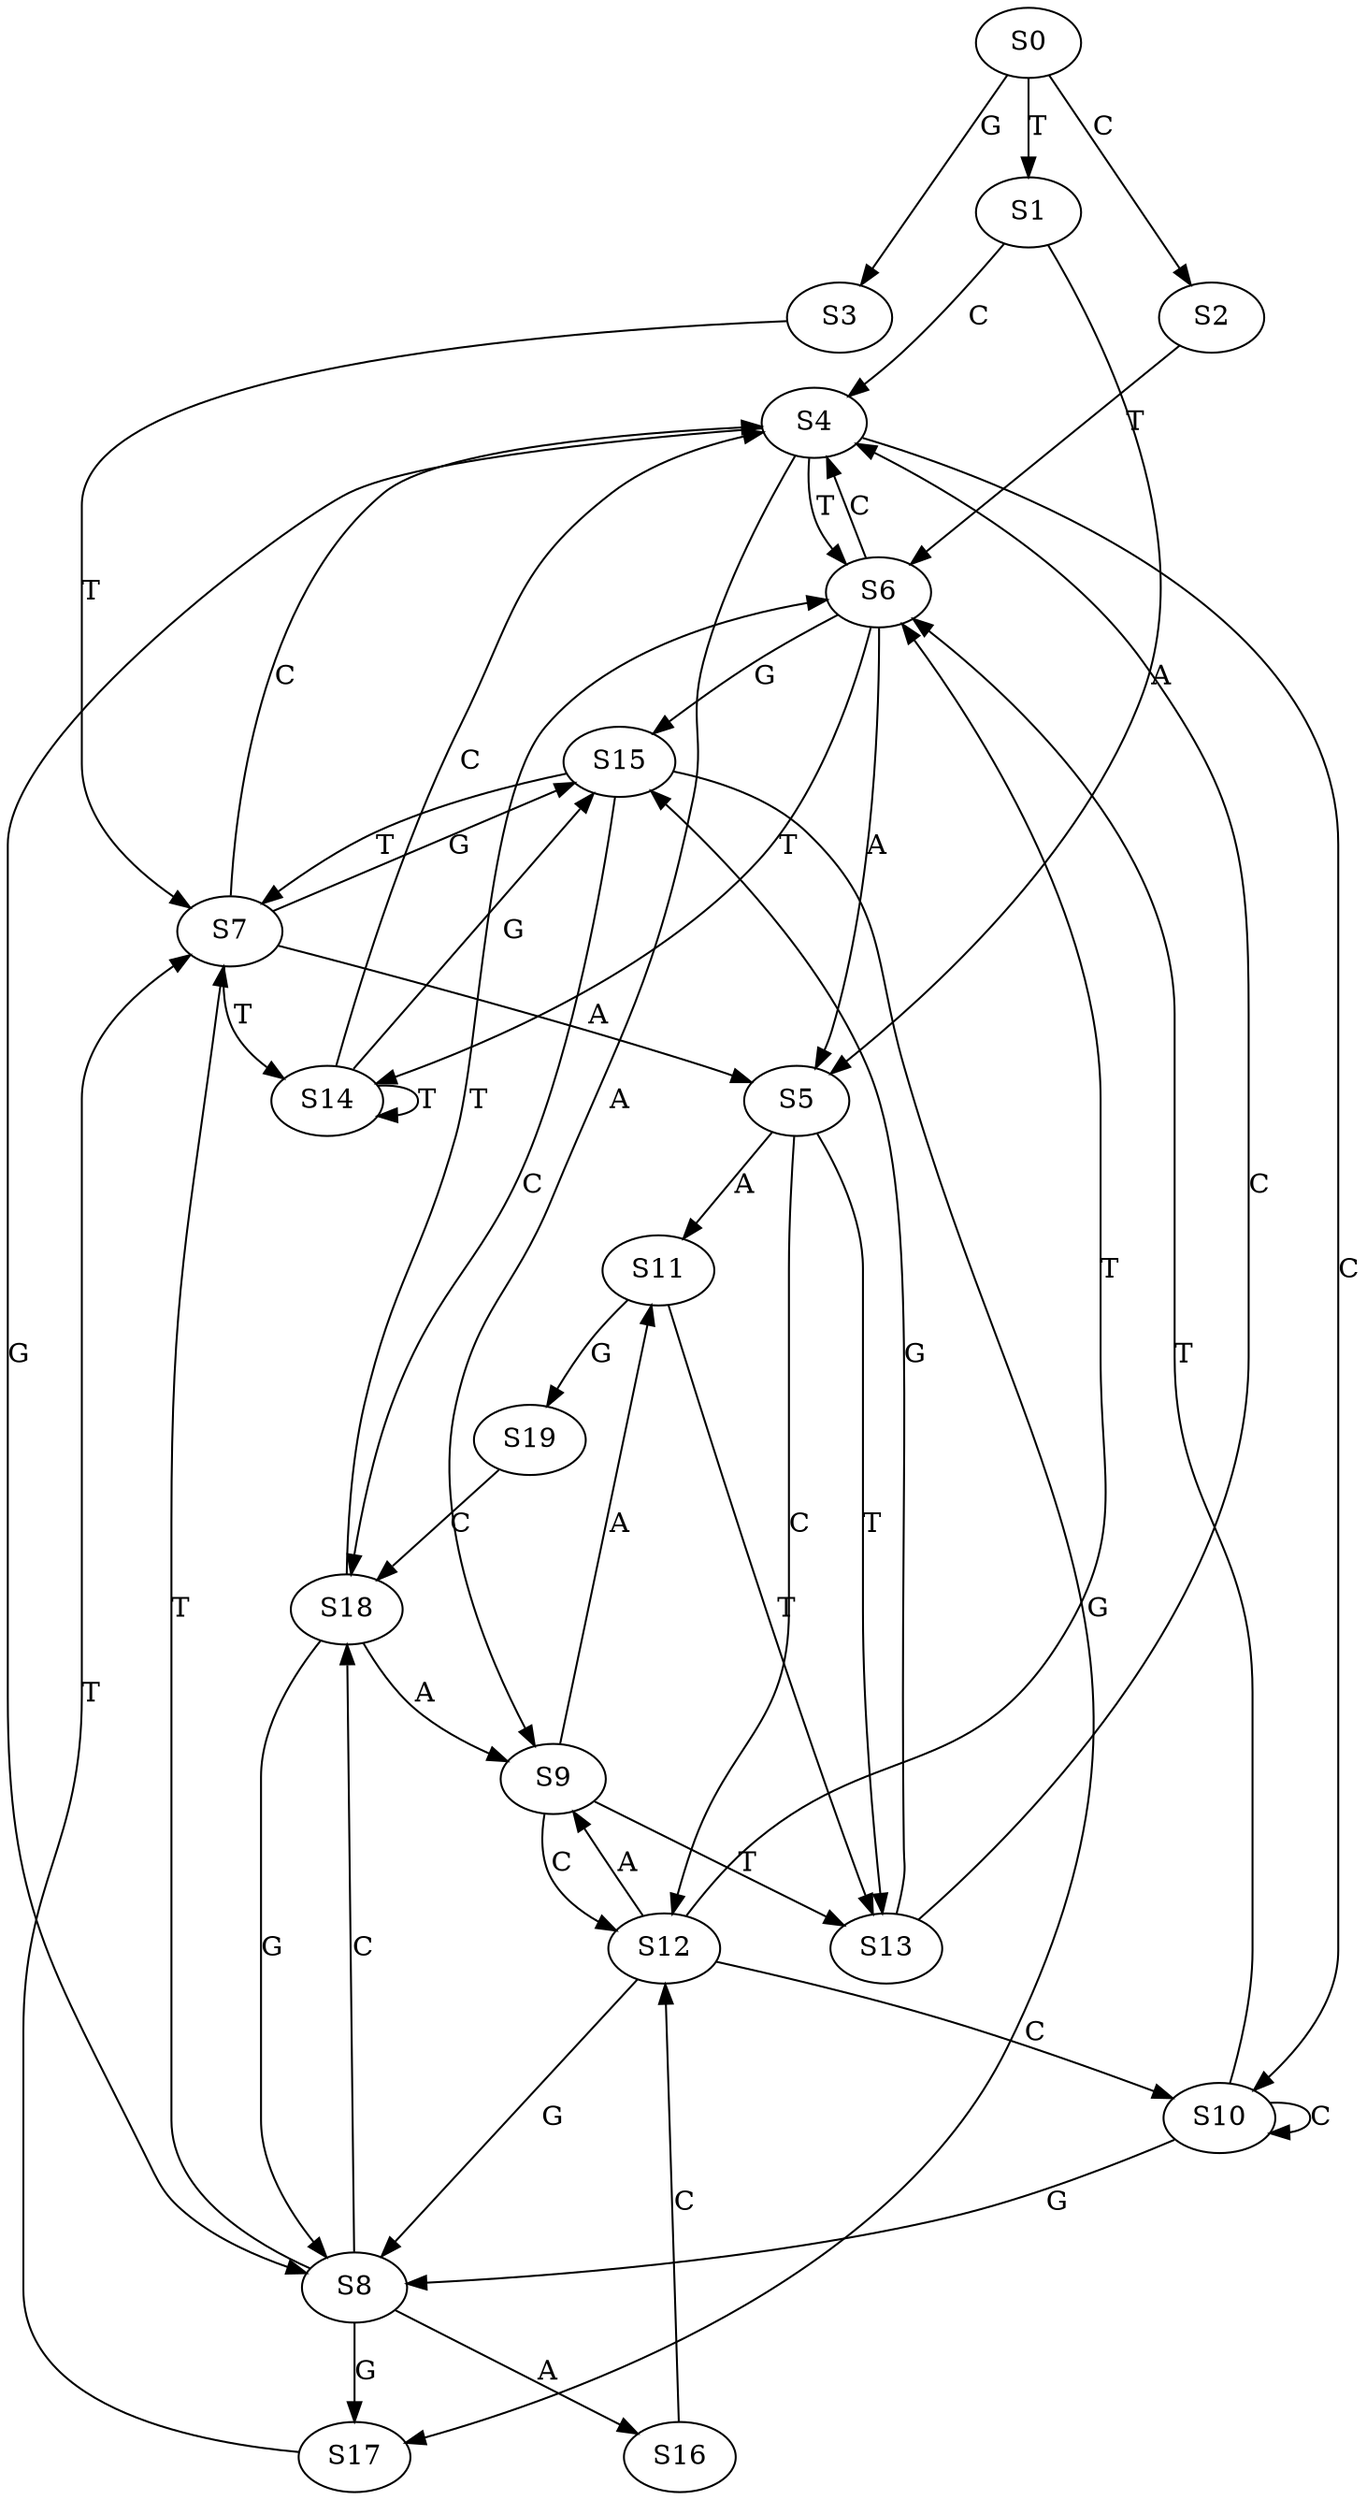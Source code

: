 strict digraph  {
	S0 -> S1 [ label = T ];
	S0 -> S2 [ label = C ];
	S0 -> S3 [ label = G ];
	S1 -> S4 [ label = C ];
	S1 -> S5 [ label = A ];
	S2 -> S6 [ label = T ];
	S3 -> S7 [ label = T ];
	S4 -> S8 [ label = G ];
	S4 -> S6 [ label = T ];
	S4 -> S9 [ label = A ];
	S4 -> S10 [ label = C ];
	S5 -> S11 [ label = A ];
	S5 -> S12 [ label = C ];
	S5 -> S13 [ label = T ];
	S6 -> S14 [ label = T ];
	S6 -> S15 [ label = G ];
	S6 -> S5 [ label = A ];
	S6 -> S4 [ label = C ];
	S7 -> S14 [ label = T ];
	S7 -> S5 [ label = A ];
	S7 -> S15 [ label = G ];
	S7 -> S4 [ label = C ];
	S8 -> S7 [ label = T ];
	S8 -> S16 [ label = A ];
	S8 -> S17 [ label = G ];
	S8 -> S18 [ label = C ];
	S9 -> S12 [ label = C ];
	S9 -> S11 [ label = A ];
	S9 -> S13 [ label = T ];
	S10 -> S6 [ label = T ];
	S10 -> S10 [ label = C ];
	S10 -> S8 [ label = G ];
	S11 -> S19 [ label = G ];
	S11 -> S13 [ label = T ];
	S12 -> S10 [ label = C ];
	S12 -> S9 [ label = A ];
	S12 -> S6 [ label = T ];
	S12 -> S8 [ label = G ];
	S13 -> S4 [ label = C ];
	S13 -> S15 [ label = G ];
	S14 -> S15 [ label = G ];
	S14 -> S14 [ label = T ];
	S14 -> S4 [ label = C ];
	S15 -> S18 [ label = C ];
	S15 -> S7 [ label = T ];
	S15 -> S17 [ label = G ];
	S16 -> S12 [ label = C ];
	S17 -> S7 [ label = T ];
	S18 -> S8 [ label = G ];
	S18 -> S9 [ label = A ];
	S18 -> S6 [ label = T ];
	S19 -> S18 [ label = C ];
}
